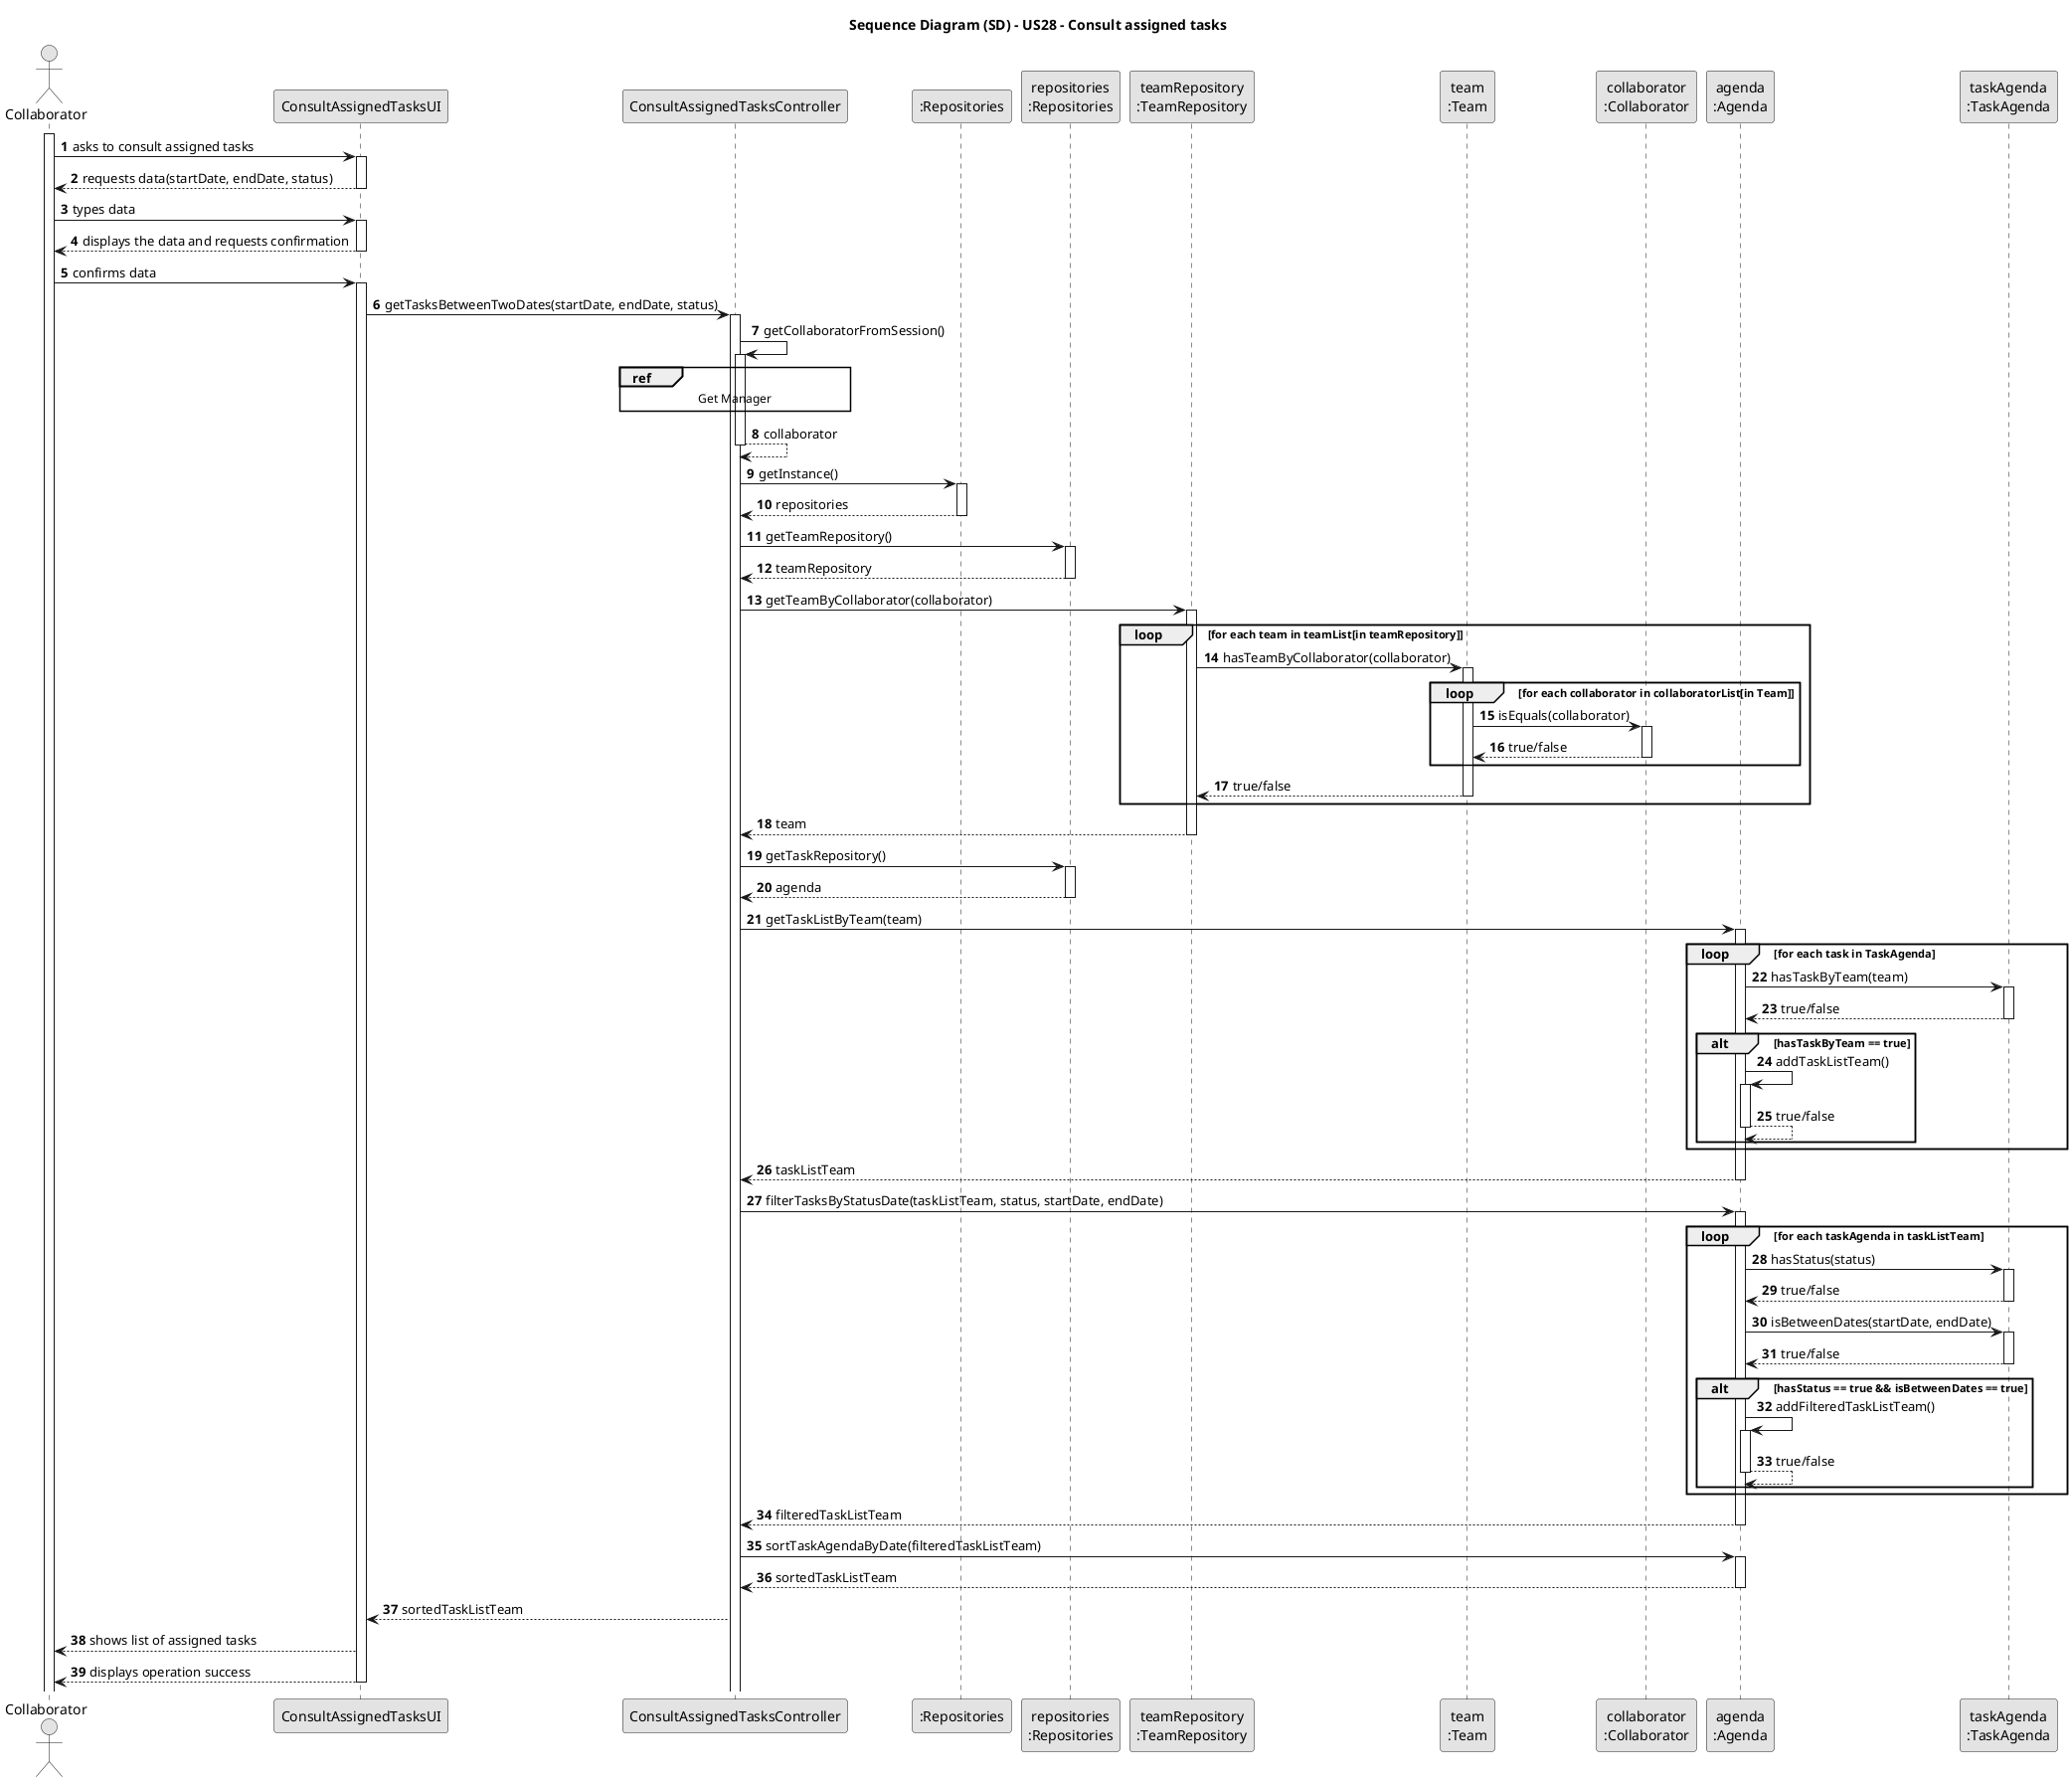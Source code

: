 @startuml
skinparam monochrome true
skinparam packageStyle rectangle
skinparam shadowing false

title Sequence Diagram (SD) - US28 - Consult assigned tasks

autonumber

actor "Collaborator" as Col
participant "ConsultAssignedTasksUI" as UI
participant "ConsultAssignedTasksController" as CTRL
participant ":Repositories" as RepositorySingleton
participant "repositories\n:Repositories" as PLAT
participant "teamRepository\n:TeamRepository" as TeamRepo
participant "team\n:Team" as TEAM
participant "collaborator\n:Collaborator" as Collab
participant "agenda\n:Agenda" as AGENDA
participant "taskAgenda\n:TaskAgenda" as TASKAGENDA

activate Col

    Col -> UI : asks to consult assigned tasks
    activate UI

    UI --> Col : requests data(startDate, endDate, status)
    deactivate UI

    Col->UI: types data
    activate UI

    UI --> Col : displays the data and requests confirmation
    deactivate UI

    Col -> UI : confirms data
    activate UI

    UI-> CTRL : getTasksBetweenTwoDates(startDate, endDate, status)
    activate CTRL

        CTRL -> CTRL : getCollaboratorFromSession()
        activate CTRL

            ref over CTRL
                Get Manager
            end ref

        CTRL --> CTRL : collaborator
        deactivate CTRL

    CTRL -> RepositorySingleton: getInstance()
    activate RepositorySingleton

    RepositorySingleton --> CTRL: repositories
    deactivate RepositorySingleton

    CTRL -> PLAT : getTeamRepository()
    activate PLAT

    PLAT --> CTRL : teamRepository
    deactivate PLAT

    CTRL -> TeamRepo : getTeamByCollaborator(collaborator)
    activate TeamRepo

        loop for each team in teamList[in teamRepository]

            TeamRepo -> TEAM : hasTeamByCollaborator(collaborator)
            activate TEAM

            loop for each collaborator in collaboratorList[in Team]
                TEAM -> Collab : isEquals(collaborator)
                activate Collab

                Collab --> TEAM: true/false
                deactivate Collab

            end
                TEAM --> TeamRepo : true/false
                deactivate TEAM
        end

        TeamRepo --> CTRL : team
        deactivate TeamRepo

    CTRL -> PLAT: getTaskRepository()
    activate PLAT

    PLAT --> CTRL: agenda
    deactivate PLAT

    CTRL -> AGENDA: getTaskListByTeam(team)
    activate AGENDA

    loop for each task in TaskAgenda

    AGENDA -> TASKAGENDA: hasTaskByTeam(team)
    activate TASKAGENDA

            TASKAGENDA --> AGENDA: true/false
            deactivate TASKAGENDA

            alt hasTaskByTeam == true
                AGENDA -> AGENDA : addTaskListTeam()
                activate AGENDA

                AGENDA --> AGENDA : true/false
                deactivate AGENDA
            end

    end

    AGENDA --> CTRL: taskListTeam
    deactivate AGENDA

        CTRL -> AGENDA: filterTasksByStatusDate(taskListTeam, status, startDate, endDate)
        activate AGENDA
                loop for each taskAgenda in taskListTeam
        AGENDA -> TASKAGENDA : hasStatus(status)
        activate TASKAGENDA

        TASKAGENDA --> AGENDA : true/false
        deactivate TASKAGENDA

        AGENDA -> TASKAGENDA : isBetweenDates(startDate, endDate)
        activate TASKAGENDA

        TASKAGENDA --> AGENDA : true/false
        deactivate TASKAGENDA

            alt hasStatus == true && isBetweenDates == true
                AGENDA -> AGENDA: addFilteredTaskListTeam()
                activate AGENDA

                AGENDA --> AGENDA: true/false
                deactivate AGENDA
            end

    end

        AGENDA --> CTRL: filteredTaskListTeam
        deactivate AGENDA

        CTRL -> AGENDA: sortTaskAgendaByDate(filteredTaskListTeam)
        activate AGENDA

        AGENDA --> CTRL: sortedTaskListTeam
        deactivate AGENDA

        CTRL --> UI : sortedTaskListTeam

    UI --> Col : shows list of assigned tasks

    UI --> Col : displays operation success
    deactivate UI

@enduml